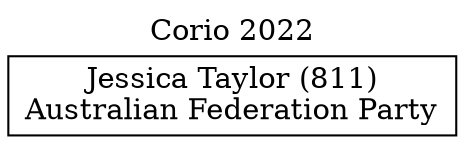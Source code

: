 // House preference flow
digraph "Jessica Taylor (811)_Corio_2022" {
	graph [label="Corio 2022" labelloc=t mclimit=10]
	node [shape=box]
	"Jessica Taylor (811)" [label="Jessica Taylor (811)
Australian Federation Party"]
}
